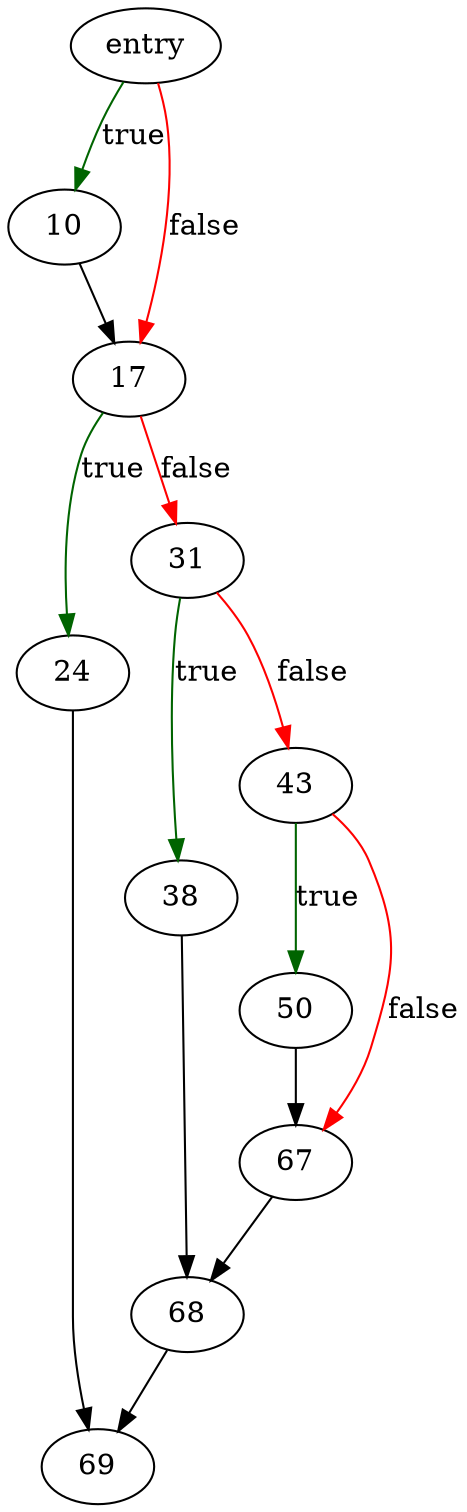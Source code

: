 digraph "vdbeMemClearExternAndSetNull" {
	// Node definitions.
	1 [label=entry];
	10;
	17;
	24;
	31;
	38;
	43;
	50;
	67;
	68;
	69;

	// Edge definitions.
	1 -> 10 [
		color=darkgreen
		label=true
	];
	1 -> 17 [
		color=red
		label=false
	];
	10 -> 17;
	17 -> 24 [
		color=darkgreen
		label=true
	];
	17 -> 31 [
		color=red
		label=false
	];
	24 -> 69;
	31 -> 38 [
		color=darkgreen
		label=true
	];
	31 -> 43 [
		color=red
		label=false
	];
	38 -> 68;
	43 -> 50 [
		color=darkgreen
		label=true
	];
	43 -> 67 [
		color=red
		label=false
	];
	50 -> 67;
	67 -> 68;
	68 -> 69;
}